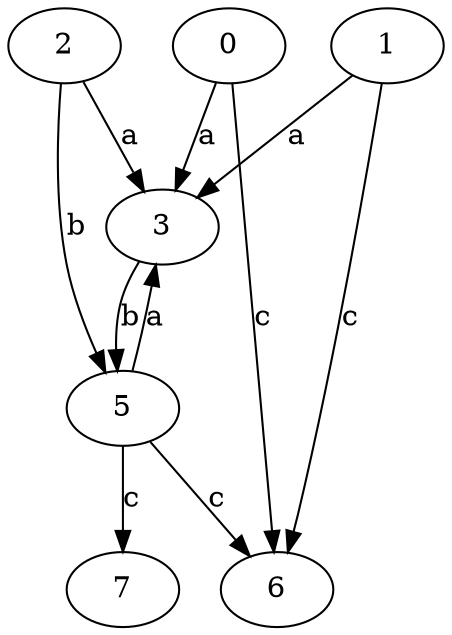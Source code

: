 strict digraph  {
2;
0;
3;
5;
6;
1;
7;
2 -> 3  [label=a];
2 -> 5  [label=b];
0 -> 3  [label=a];
0 -> 6  [label=c];
3 -> 5  [label=b];
5 -> 3  [label=a];
5 -> 6  [label=c];
5 -> 7  [label=c];
1 -> 3  [label=a];
1 -> 6  [label=c];
}
